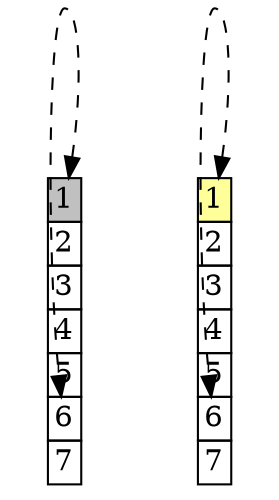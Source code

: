 digraph{
    node [shape=plaintext]
    edge [style=dashed]
    a [label=<<TABLE BORDER="0" CELLBORDER="1" CELLSPACING="0">
                           <TR><TD PORT="1" BGCOLOR="gray">1</TD></TR>
                           <TR><TD PORT="2" >2</TD></TR>
                           <TR><TD PORT="3" >3</TD></TR>
                           <TR><TD PORT="4" >4</TD></TR>
                           <TR><TD PORT="5" >5</TD></TR>
                           <TR><TD PORT="6">6</TD></TR>
                           <TR><TD PORT="7">7</TD></TR>
              </TABLE>>];

    a:1 -> a:6 [dir=both];
    b [label=<<TABLE BORDER="0" CELLBORDER="1" CELLSPACING="0">
                            <TR><TD PORT="1" BGCOLOR="#ffff99">1</TD></TR>
                            <TR><TD PORT="2" >2</TD></TR>
                            <TR><TD PORT="3" >3</TD></TR>
                            <TR><TD PORT="4" >4</TD></TR>
                            <TR><TD PORT="5" >5</TD></TR>
                            <TR><TD PORT="6">6</TD></TR>
                            <TR><TD PORT="7">7</TD></TR>
               </TABLE>>];

    b:1 -> b:6 [dir=both];
}
